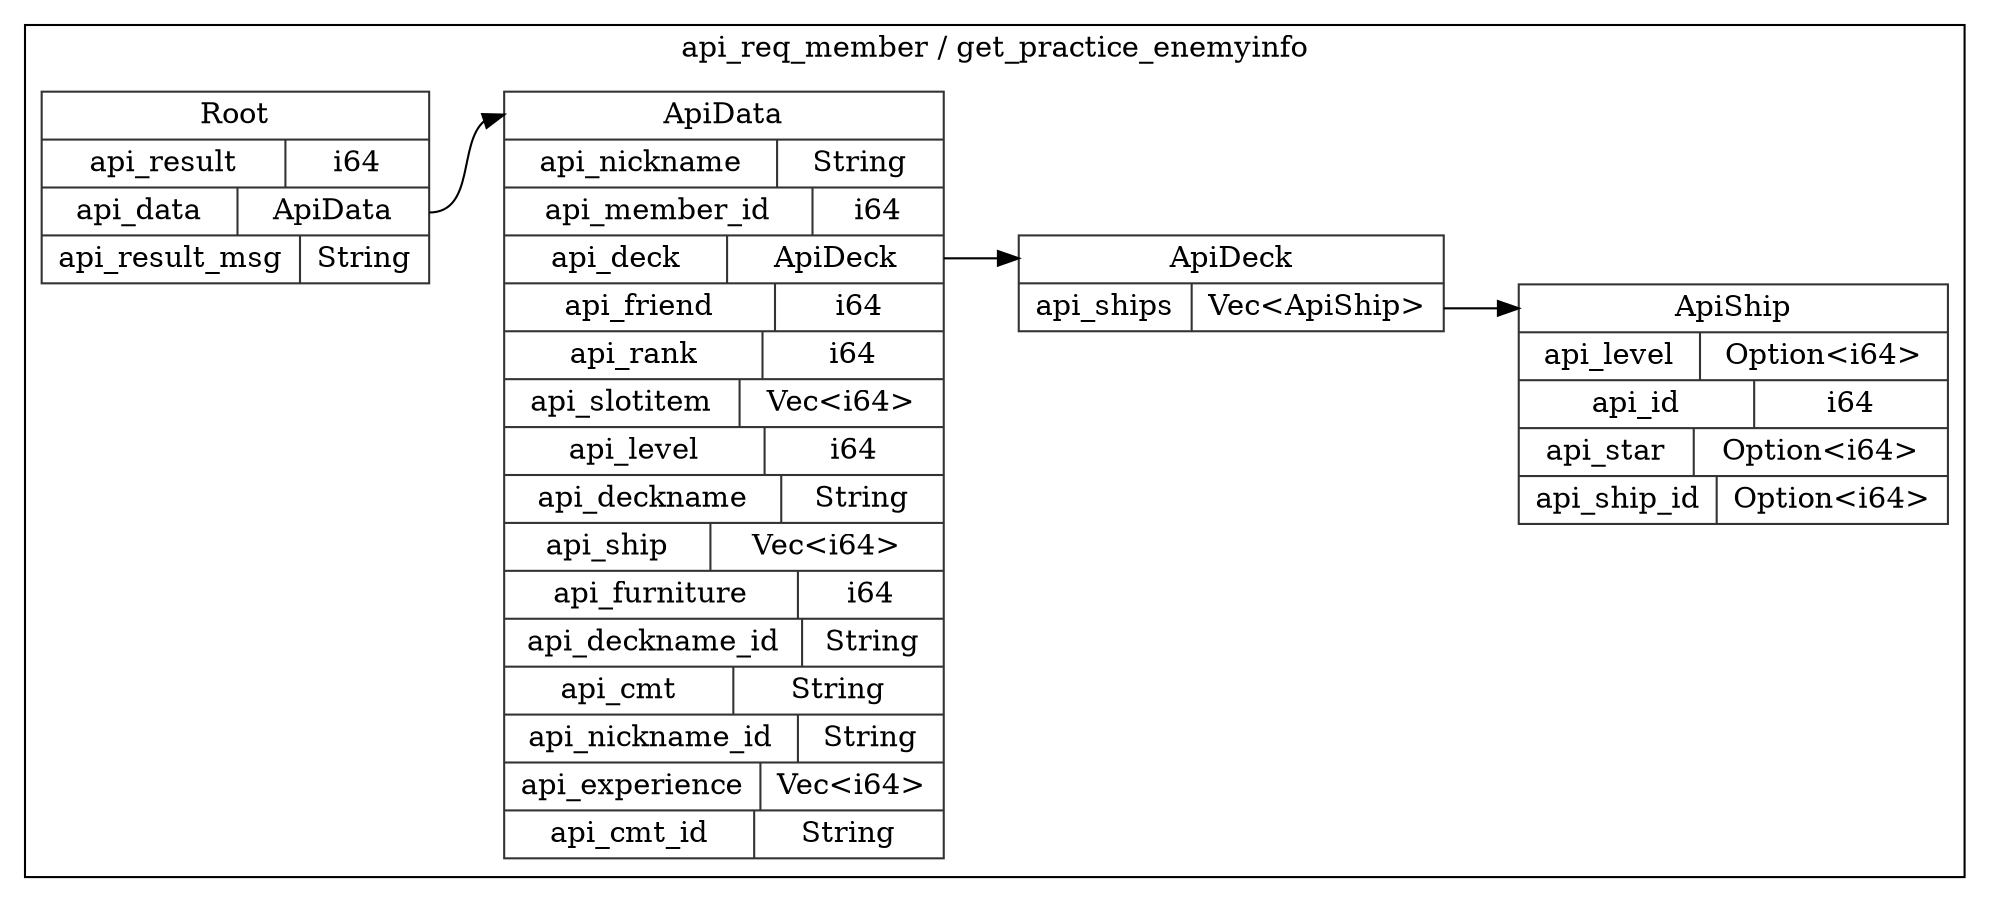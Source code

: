digraph {
  rankdir=LR;
  subgraph cluster_0 {
    label="api_req_member / get_practice_enemyinfo";
    node [style="filled", color=white, style="solid", color=gray20];
    api_req_member__get_practice_enemyinfo__ApiDeck [label="<ApiDeck> ApiDeck  | { api_ships | <api_ships> Vec\<ApiShip\> }", shape=record];
    api_req_member__get_practice_enemyinfo__ApiShip;
    api_req_member__get_practice_enemyinfo__ApiDeck:api_ships:e -> api_req_member__get_practice_enemyinfo__ApiShip:ApiShip:w;
    api_req_member__get_practice_enemyinfo__ApiShip [label="<ApiShip> ApiShip  | { api_level | <api_level> Option\<i64\> } | { api_id | <api_id> i64 } | { api_star | <api_star> Option\<i64\> } | { api_ship_id | <api_ship_id> Option\<i64\> }", shape=record];
    api_req_member__get_practice_enemyinfo__ApiData [label="<ApiData> ApiData  | { api_nickname | <api_nickname> String } | { api_member_id | <api_member_id> i64 } | { api_deck | <api_deck> ApiDeck } | { api_friend | <api_friend> i64 } | { api_rank | <api_rank> i64 } | { api_slotitem | <api_slotitem> Vec\<i64\> } | { api_level | <api_level> i64 } | { api_deckname | <api_deckname> String } | { api_ship | <api_ship> Vec\<i64\> } | { api_furniture | <api_furniture> i64 } | { api_deckname_id | <api_deckname_id> String } | { api_cmt | <api_cmt> String } | { api_nickname_id | <api_nickname_id> String } | { api_experience | <api_experience> Vec\<i64\> } | { api_cmt_id | <api_cmt_id> String }", shape=record];
    api_req_member__get_practice_enemyinfo__ApiData:api_deck:e -> api_req_member__get_practice_enemyinfo__ApiDeck:ApiDeck:w;
    api_req_member__get_practice_enemyinfo__Root [label="<Root> Root  | { api_result | <api_result> i64 } | { api_data | <api_data> ApiData } | { api_result_msg | <api_result_msg> String }", shape=record];
    api_req_member__get_practice_enemyinfo__Root:api_data:e -> api_req_member__get_practice_enemyinfo__ApiData:ApiData:w;
  }
}
